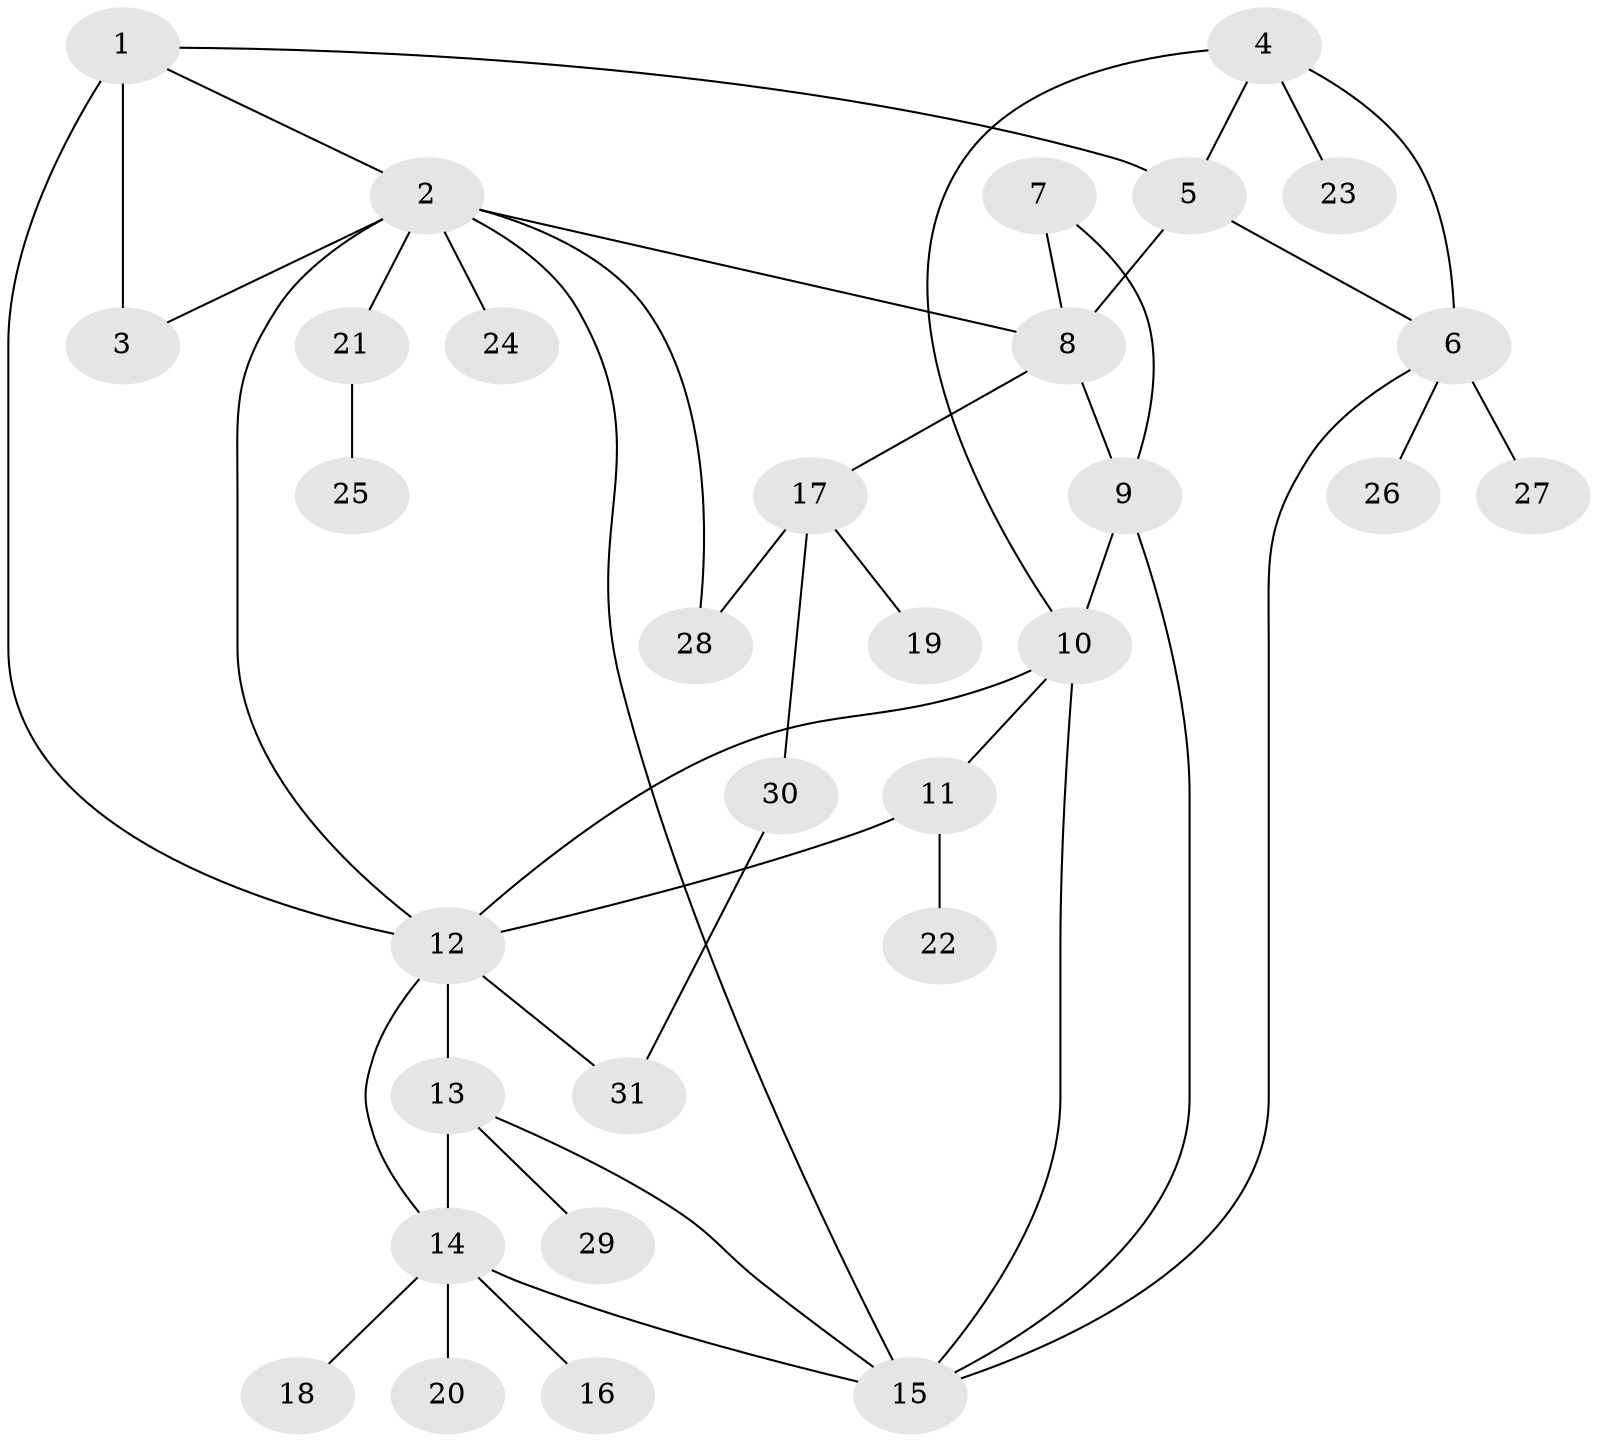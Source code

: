 // original degree distribution, {7: 0.03278688524590164, 9: 0.03278688524590164, 2: 0.21311475409836064, 5: 0.04918032786885246, 4: 0.01639344262295082, 8: 0.01639344262295082, 3: 0.06557377049180328, 6: 0.03278688524590164, 11: 0.01639344262295082, 1: 0.5245901639344263}
// Generated by graph-tools (version 1.1) at 2025/37/03/09/25 02:37:43]
// undirected, 31 vertices, 46 edges
graph export_dot {
graph [start="1"]
  node [color=gray90,style=filled];
  1;
  2;
  3;
  4;
  5;
  6;
  7;
  8;
  9;
  10;
  11;
  12;
  13;
  14;
  15;
  16;
  17;
  18;
  19;
  20;
  21;
  22;
  23;
  24;
  25;
  26;
  27;
  28;
  29;
  30;
  31;
  1 -- 2 [weight=1.0];
  1 -- 3 [weight=3.0];
  1 -- 5 [weight=1.0];
  1 -- 12 [weight=1.0];
  2 -- 3 [weight=1.0];
  2 -- 8 [weight=1.0];
  2 -- 12 [weight=1.0];
  2 -- 15 [weight=1.0];
  2 -- 21 [weight=1.0];
  2 -- 24 [weight=1.0];
  2 -- 28 [weight=1.0];
  4 -- 5 [weight=1.0];
  4 -- 6 [weight=1.0];
  4 -- 10 [weight=1.0];
  4 -- 23 [weight=1.0];
  5 -- 6 [weight=1.0];
  5 -- 8 [weight=4.0];
  6 -- 15 [weight=1.0];
  6 -- 26 [weight=1.0];
  6 -- 27 [weight=3.0];
  7 -- 8 [weight=1.0];
  7 -- 9 [weight=1.0];
  8 -- 9 [weight=1.0];
  8 -- 17 [weight=1.0];
  9 -- 10 [weight=1.0];
  9 -- 15 [weight=1.0];
  10 -- 11 [weight=1.0];
  10 -- 12 [weight=1.0];
  10 -- 15 [weight=1.0];
  11 -- 12 [weight=1.0];
  11 -- 22 [weight=1.0];
  12 -- 13 [weight=1.0];
  12 -- 14 [weight=1.0];
  12 -- 31 [weight=1.0];
  13 -- 14 [weight=5.0];
  13 -- 15 [weight=1.0];
  13 -- 29 [weight=1.0];
  14 -- 15 [weight=1.0];
  14 -- 16 [weight=1.0];
  14 -- 18 [weight=1.0];
  14 -- 20 [weight=1.0];
  17 -- 19 [weight=1.0];
  17 -- 28 [weight=1.0];
  17 -- 30 [weight=1.0];
  21 -- 25 [weight=1.0];
  30 -- 31 [weight=1.0];
}
